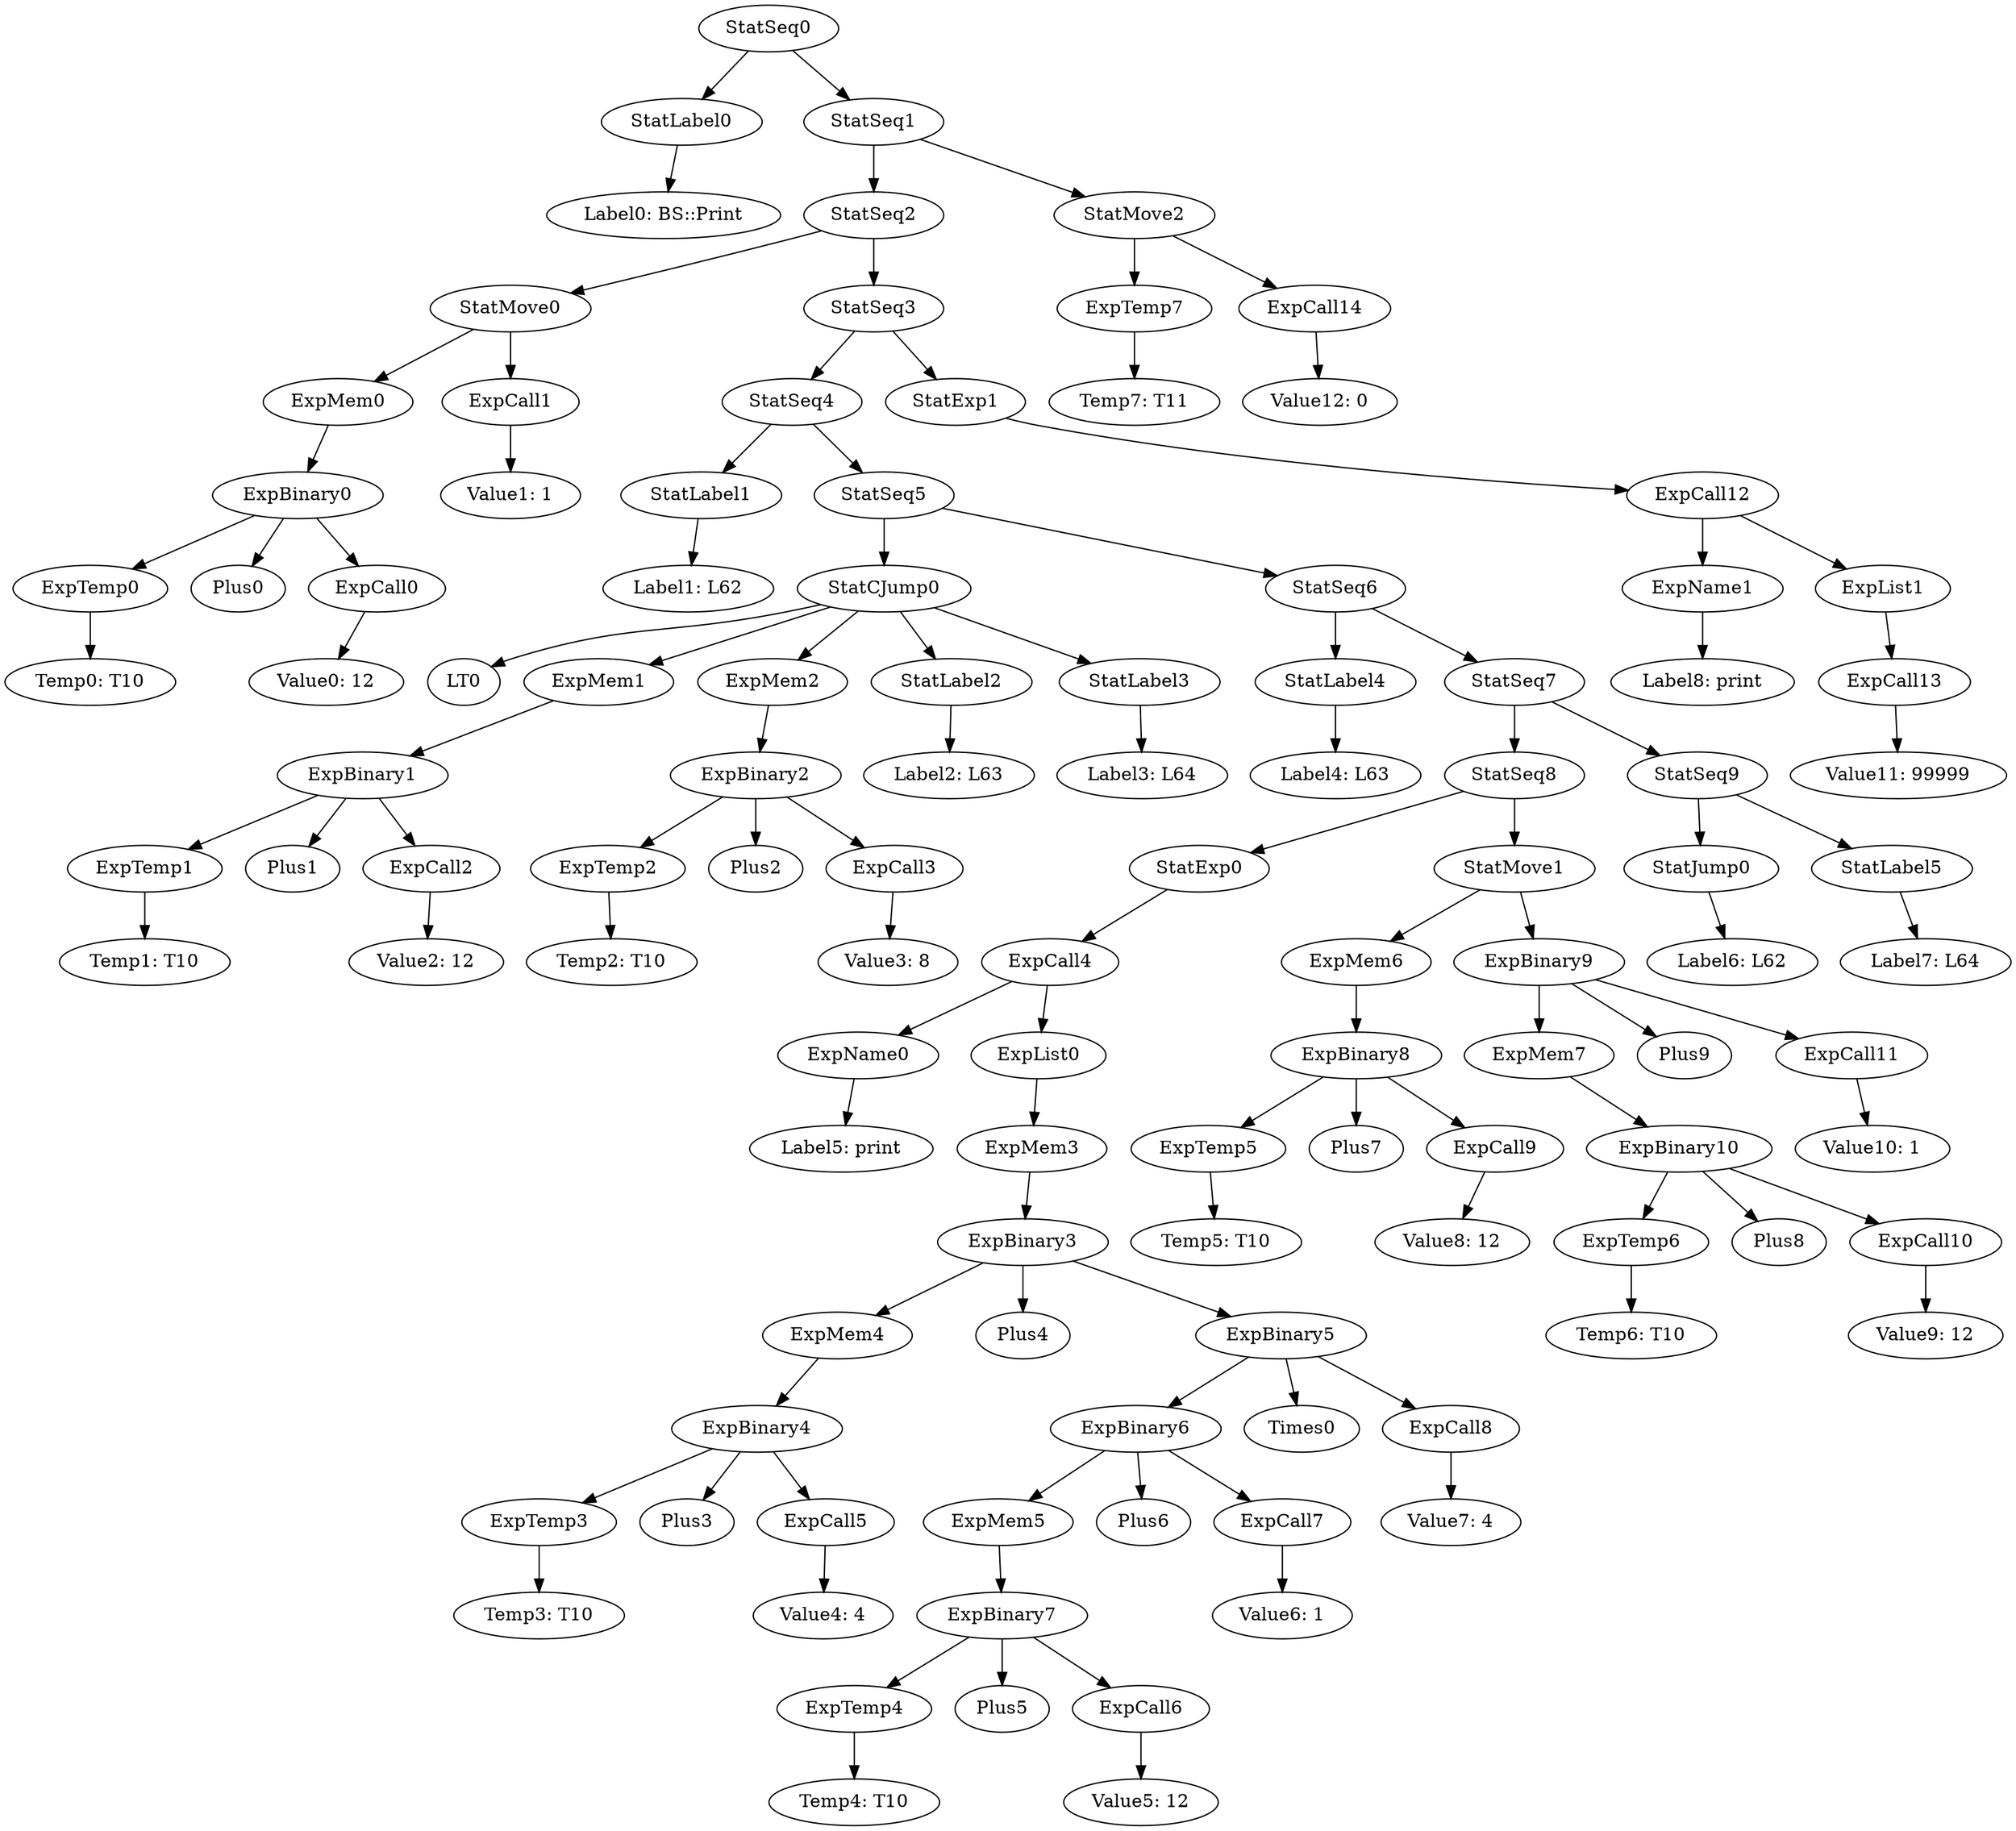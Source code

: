 digraph {
	ordering = out;
	ExpCall14 -> "Value12: 0";
	StatMove2 -> ExpTemp7;
	StatMove2 -> ExpCall14;
	StatSeq1 -> StatSeq2;
	StatSeq1 -> StatMove2;
	ExpCall12 -> ExpName1;
	ExpCall12 -> ExpList1;
	ExpName1 -> "Label8: print";
	StatSeq7 -> StatSeq8;
	StatSeq7 -> StatSeq9;
	ExpCall11 -> "Value10: 1";
	ExpBinary9 -> ExpMem7;
	ExpBinary9 -> Plus9;
	ExpBinary9 -> ExpCall11;
	StatSeq3 -> StatSeq4;
	StatSeq3 -> StatExp1;
	ExpMem7 -> ExpBinary10;
	ExpCall10 -> "Value9: 12";
	ExpBinary10 -> ExpTemp6;
	ExpBinary10 -> Plus8;
	ExpBinary10 -> ExpCall10;
	ExpTemp6 -> "Temp6: T10";
	StatMove1 -> ExpMem6;
	StatMove1 -> ExpBinary9;
	ExpMem6 -> ExpBinary8;
	ExpCall9 -> "Value8: 12";
	ExpTemp2 -> "Temp2: T10";
	ExpMem1 -> ExpBinary1;
	StatLabel3 -> "Label3: L64";
	ExpBinary8 -> ExpTemp5;
	ExpBinary8 -> Plus7;
	ExpBinary8 -> ExpCall9;
	ExpTemp1 -> "Temp1: T10";
	ExpCall13 -> "Value11: 99999";
	ExpBinary7 -> ExpTemp4;
	ExpBinary7 -> Plus5;
	ExpBinary7 -> ExpCall6;
	StatLabel5 -> "Label7: L64";
	ExpTemp5 -> "Temp5: T10";
	ExpBinary0 -> ExpTemp0;
	ExpBinary0 -> Plus0;
	ExpBinary0 -> ExpCall0;
	ExpMem4 -> ExpBinary4;
	StatExp1 -> ExpCall12;
	ExpCall2 -> "Value2: 12";
	ExpCall7 -> "Value6: 1";
	StatSeq4 -> StatLabel1;
	StatSeq4 -> StatSeq5;
	ExpMem2 -> ExpBinary2;
	StatSeq9 -> StatJump0;
	StatSeq9 -> StatLabel5;
	ExpCall0 -> "Value0: 12";
	StatLabel1 -> "Label1: L62";
	StatMove0 -> ExpMem0;
	StatMove0 -> ExpCall1;
	StatJump0 -> "Label6: L62";
	ExpCall1 -> "Value1: 1";
	ExpTemp7 -> "Temp7: T11";
	ExpTemp0 -> "Temp0: T10";
	StatSeq5 -> StatCJump0;
	StatSeq5 -> StatSeq6;
	StatLabel4 -> "Label4: L63";
	ExpMem5 -> ExpBinary7;
	StatLabel0 -> "Label0: BS::Print";
	ExpBinary2 -> ExpTemp2;
	ExpBinary2 -> Plus2;
	ExpBinary2 -> ExpCall3;
	ExpList1 -> ExpCall13;
	ExpCall3 -> "Value3: 8";
	ExpBinary1 -> ExpTemp1;
	ExpBinary1 -> Plus1;
	ExpBinary1 -> ExpCall2;
	ExpCall8 -> "Value7: 4";
	ExpMem0 -> ExpBinary0;
	ExpBinary6 -> ExpMem5;
	ExpBinary6 -> Plus6;
	ExpBinary6 -> ExpCall7;
	StatSeq2 -> StatMove0;
	StatSeq2 -> StatSeq3;
	StatSeq6 -> StatLabel4;
	StatSeq6 -> StatSeq7;
	ExpTemp3 -> "Temp3: T10";
	StatSeq8 -> StatExp0;
	StatSeq8 -> StatMove1;
	ExpName0 -> "Label5: print";
	StatLabel2 -> "Label2: L63";
	ExpCall4 -> ExpName0;
	ExpCall4 -> ExpList0;
	ExpCall5 -> "Value4: 4";
	StatSeq0 -> StatLabel0;
	StatSeq0 -> StatSeq1;
	StatExp0 -> ExpCall4;
	ExpBinary4 -> ExpTemp3;
	ExpBinary4 -> Plus3;
	ExpBinary4 -> ExpCall5;
	ExpCall6 -> "Value5: 12";
	ExpBinary3 -> ExpMem4;
	ExpBinary3 -> Plus4;
	ExpBinary3 -> ExpBinary5;
	ExpTemp4 -> "Temp4: T10";
	ExpBinary5 -> ExpBinary6;
	ExpBinary5 -> Times0;
	ExpBinary5 -> ExpCall8;
	ExpMem3 -> ExpBinary3;
	StatCJump0 -> LT0;
	StatCJump0 -> ExpMem1;
	StatCJump0 -> ExpMem2;
	StatCJump0 -> StatLabel2;
	StatCJump0 -> StatLabel3;
	ExpList0 -> ExpMem3;
}

